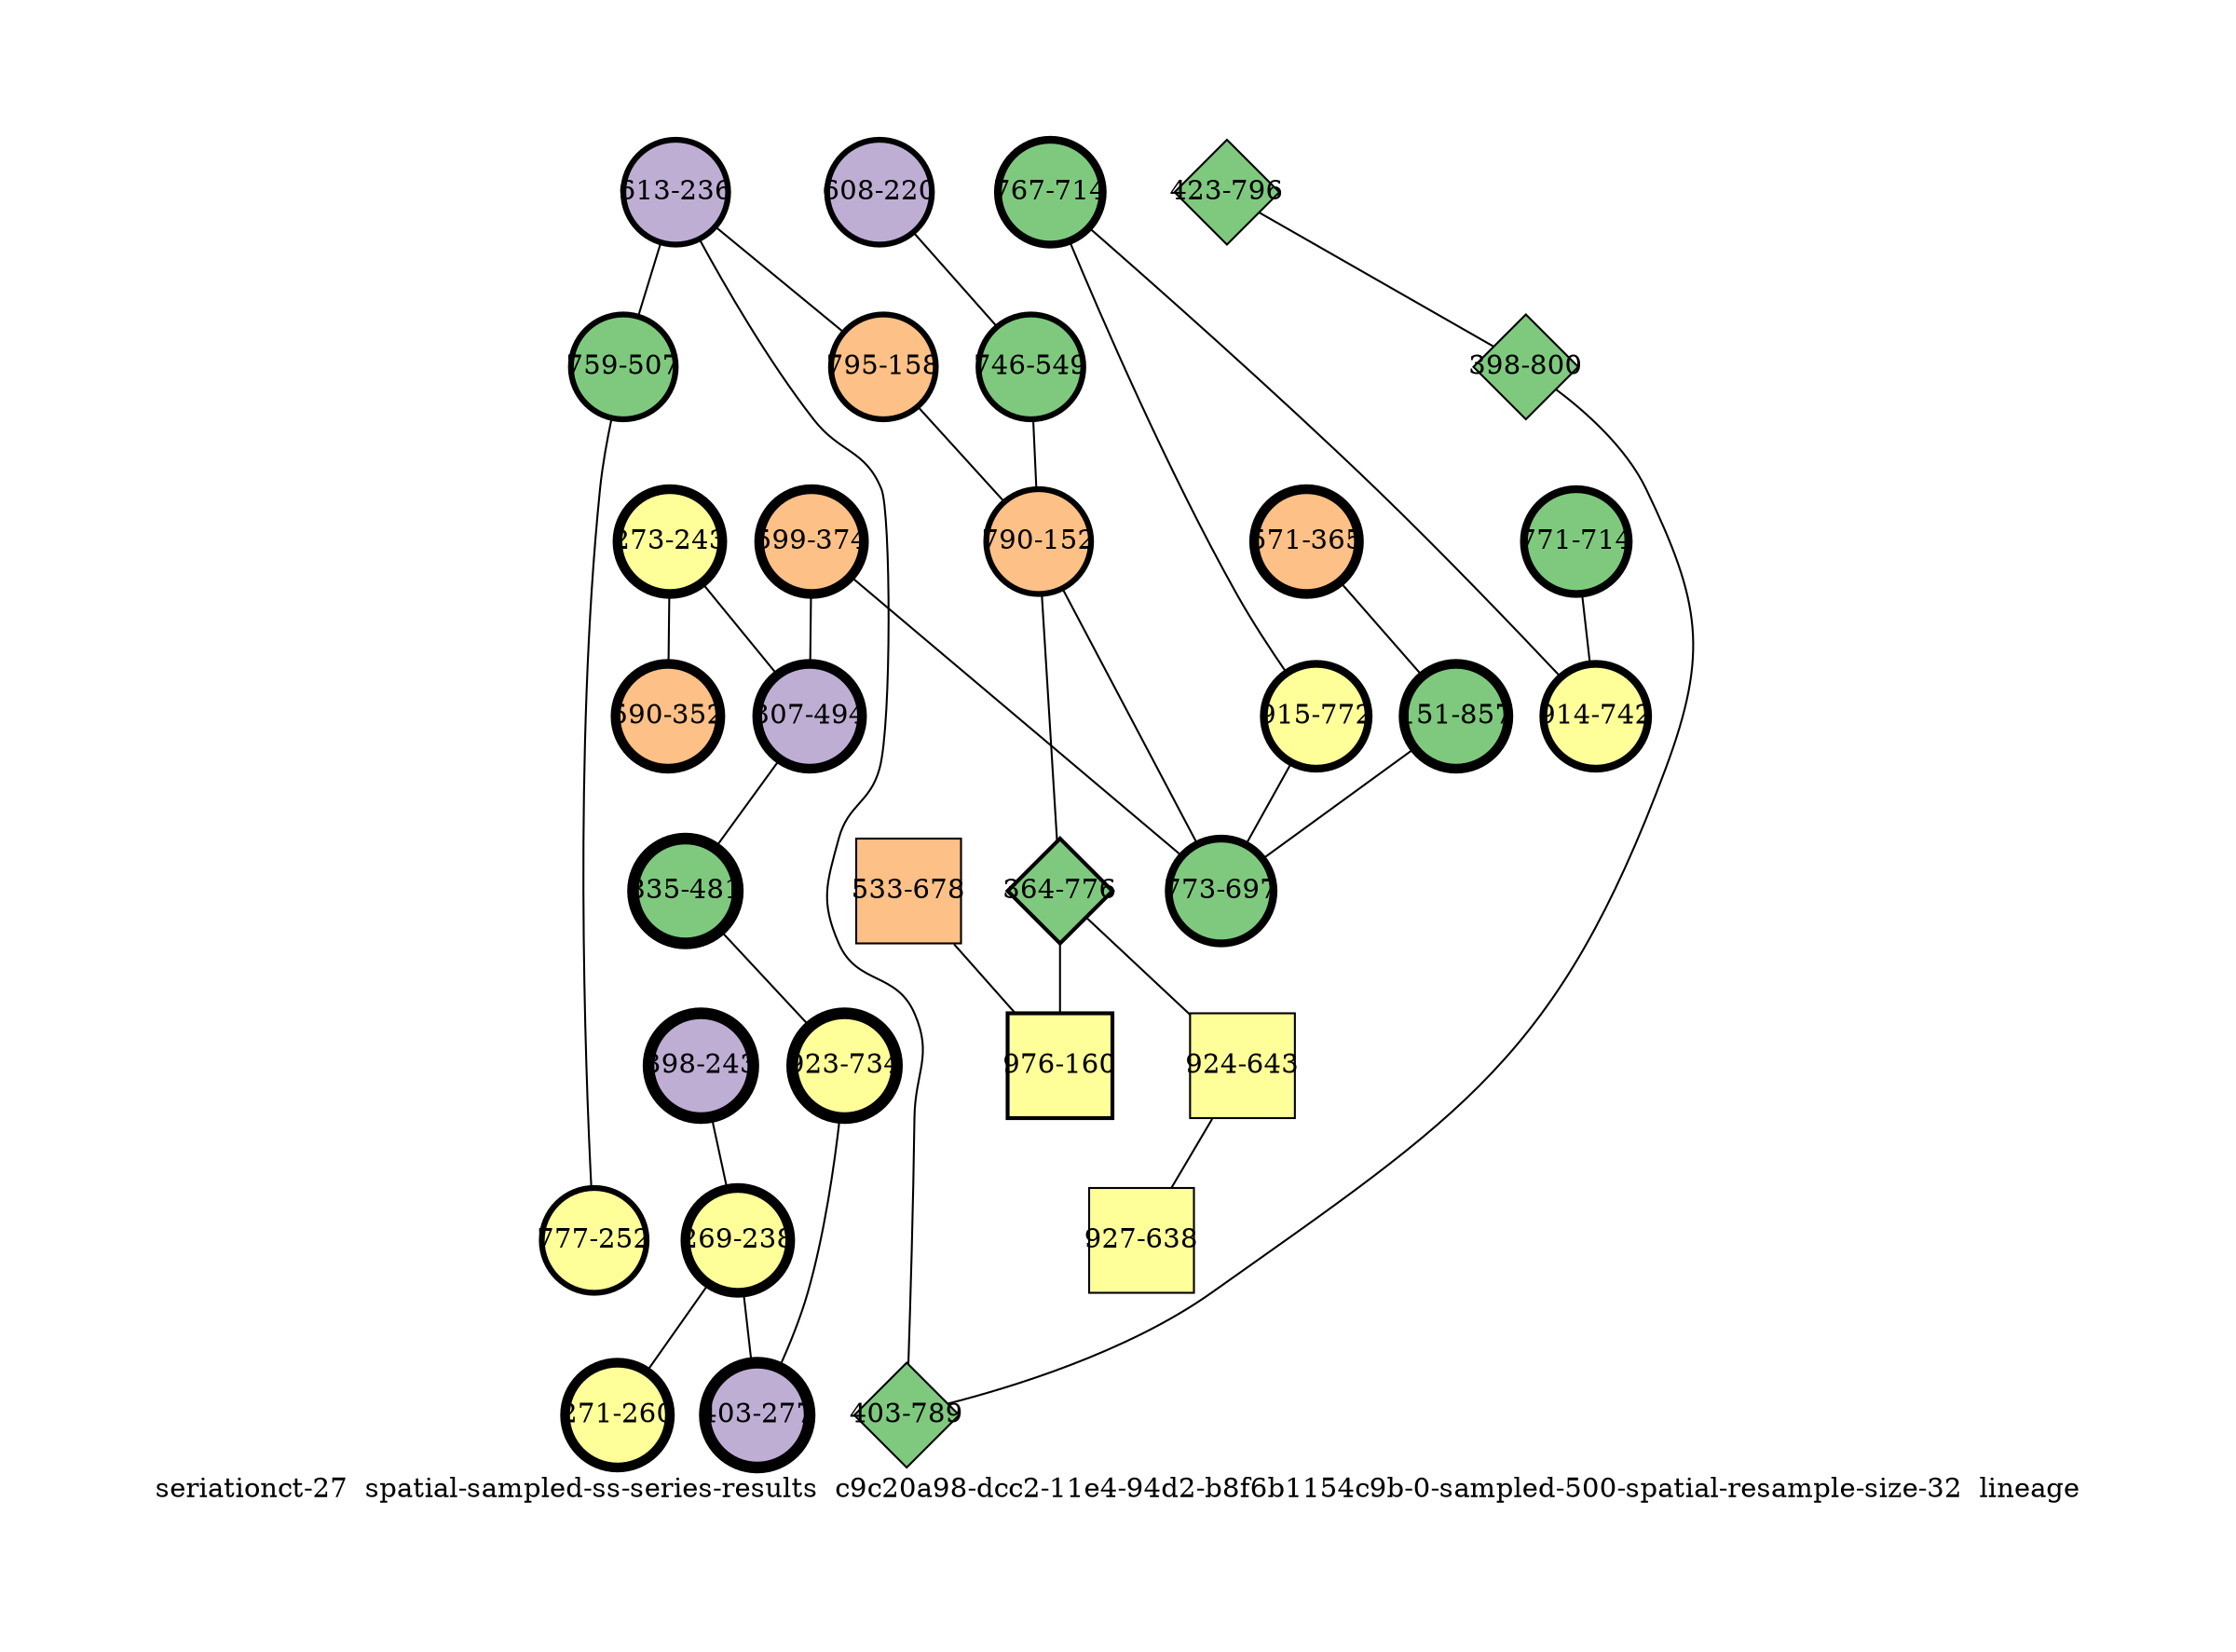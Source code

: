 strict graph "seriationct-27  spatial-sampled-ss-series-results  c9c20a98-dcc2-11e4-94d2-b8f6b1154c9b-0-sampled-500-spatial-resample-size-32  lineage" {
labelloc=b;
ratio=auto;
pad="1.0";
label="seriationct-27  spatial-sampled-ss-series-results  c9c20a98-dcc2-11e4-94d2-b8f6b1154c9b-0-sampled-500-spatial-resample-size-32  lineage";
node [width="0.75", style=filled, fixedsize=true, height="0.75", shape=circle, label=""];
0 [xCoordinate="243.0", appears_in_slice=5, yCoordinate="273.0", colorscheme=accent6, lineage_id=0, short_label="273-243", label="273-243", shape=circle, cluster_id=3, fillcolor=4, size="500.0", id=0, penwidth="5.0"];
1 [xCoordinate="352.0", appears_in_slice=5, yCoordinate="590.0", colorscheme=accent6, lineage_id=0, short_label="590-352", label="590-352", shape=circle, cluster_id=2, fillcolor=3, size="500.0", id=1, penwidth="5.0"];
2 [xCoordinate="236.0", appears_in_slice=3, yCoordinate="613.0", colorscheme=accent6, lineage_id=0, short_label="613-236", label="613-236", shape=circle, cluster_id=1, fillcolor=2, size="500.0", id=2, penwidth="3.0"];
3 [xCoordinate="374.0", appears_in_slice=5, yCoordinate="599.0", colorscheme=accent6, lineage_id=0, short_label="599-374", label="599-374", shape=circle, cluster_id=2, fillcolor=3, size="500.0", id=3, penwidth="5.0"];
4 [xCoordinate="507.0", appears_in_slice=3, yCoordinate="759.0", colorscheme=accent6, lineage_id=0, short_label="759-507", label="759-507", shape=circle, cluster_id=0, fillcolor=1, size="500.0", id=4, penwidth="3.0"];
5 [xCoordinate="365.0", appears_in_slice=5, yCoordinate="571.0", colorscheme=accent6, lineage_id=0, short_label="571-365", label="571-365", shape=circle, cluster_id=2, fillcolor=3, size="500.0", id=7, penwidth="5.0"];
6 [xCoordinate="494.0", appears_in_slice=5, yCoordinate="307.0", colorscheme=accent6, lineage_id=0, short_label="307-494", label="307-494", shape=circle, cluster_id=1, fillcolor=2, size="500.0", id=6, penwidth="5.0"];
7 [xCoordinate="243.0", appears_in_slice=6, yCoordinate="398.0", colorscheme=accent6, lineage_id=0, short_label="398-243", label="398-243", shape=circle, cluster_id=1, fillcolor=2, size="500.0", id=5, penwidth="6.0"];
8 [xCoordinate="714.0", appears_in_slice=4, yCoordinate="771.0", colorscheme=accent6, lineage_id=0, short_label="771-714", label="771-714", shape=circle, cluster_id=0, fillcolor=1, size="500.0", id=8, penwidth="4.0"];
9 [xCoordinate="220.0", appears_in_slice=3, yCoordinate="608.0", colorscheme=accent6, lineage_id=0, short_label="608-220", label="608-220", shape=circle, cluster_id=1, fillcolor=2, size="500.0", id=9, penwidth="3.0"];
10 [xCoordinate="238.0", appears_in_slice=5, yCoordinate="269.0", colorscheme=accent6, lineage_id=0, short_label="269-238", label="269-238", shape=circle, cluster_id=3, fillcolor=4, size="500.0", id=10, penwidth="5.0"];
11 [xCoordinate="796.0", appears_in_slice=1, yCoordinate="423.0", colorscheme=accent6, lineage_id=2, short_label="423-796", label="423-796", shape=diamond, cluster_id=0, fillcolor=1, size="500.0", id=11, penwidth="1.0"];
12 [xCoordinate="678.0", appears_in_slice=1, yCoordinate="533.0", colorscheme=accent6, lineage_id=1, short_label="533-678", label="533-678", shape=square, cluster_id=2, fillcolor=3, size="500.0", id=14, penwidth="1.0"];
13 [xCoordinate="714.0", appears_in_slice=4, yCoordinate="767.0", colorscheme=accent6, lineage_id=0, short_label="767-714", label="767-714", shape=circle, cluster_id=0, fillcolor=1, size="500.0", id=13, penwidth="4.0"];
14 [xCoordinate="800.0", appears_in_slice=1, yCoordinate="398.0", colorscheme=accent6, lineage_id=2, short_label="398-800", label="398-800", shape=diamond, cluster_id=0, fillcolor=1, size="500.0", id=12, penwidth="1.0"];
15 [xCoordinate="549.0", appears_in_slice=3, yCoordinate="746.0", colorscheme=accent6, lineage_id=0, short_label="746-549", label="746-549", shape=circle, cluster_id=0, fillcolor=1, size="500.0", id=15, penwidth="3.0"];
16 [xCoordinate="252.0", appears_in_slice=3, yCoordinate="777.0", colorscheme=accent6, lineage_id=0, short_label="777-252", label="777-252", shape=circle, cluster_id=3, fillcolor=4, size="500.0", id=16, penwidth="3.0"];
17 [xCoordinate="158.0", appears_in_slice=3, yCoordinate="795.0", colorscheme=accent6, lineage_id=0, short_label="795-158", label="795-158", shape=circle, cluster_id=2, fillcolor=3, size="500.0", id=17, penwidth="3.0"];
18 [xCoordinate="789.0", appears_in_slice=1, yCoordinate="403.0", colorscheme=accent6, lineage_id=2, short_label="403-789", label="403-789", shape=diamond, cluster_id=0, fillcolor=1, size="500.0", id=22, penwidth="1.0"];
19 [xCoordinate="742.0", appears_in_slice=4, yCoordinate="914.0", colorscheme=accent6, lineage_id=0, short_label="914-742", label="914-742", shape=circle, cluster_id=3, fillcolor=4, size="500.0", id=26, penwidth="4.0"];
20 [xCoordinate="152.0", appears_in_slice=3, yCoordinate="790.0", colorscheme=accent6, lineage_id=0, short_label="790-152", label="790-152", shape=circle, cluster_id=2, fillcolor=3, size="500.0", id=20, penwidth="3.0"];
21 [xCoordinate="481.0", appears_in_slice=6, yCoordinate="835.0", colorscheme=accent6, lineage_id=0, short_label="835-481", label="835-481", shape=circle, cluster_id=0, fillcolor=1, size="500.0", id=21, penwidth="6.0"];
22 [xCoordinate="776.0", appears_in_slice=2, yCoordinate="364.0", colorscheme=accent6, lineage_id=2, short_label="364-776", label="364-776", shape=diamond, cluster_id=0, fillcolor=1, size="500.0", id=18, penwidth="2.0"];
23 [xCoordinate="772.0", appears_in_slice=4, yCoordinate="915.0", colorscheme=accent6, lineage_id=0, short_label="915-772", label="915-772", shape=circle, cluster_id=3, fillcolor=4, size="500.0", id=23, penwidth="4.0"];
24 [xCoordinate="643.0", appears_in_slice=1, yCoordinate="924.0", colorscheme=accent6, lineage_id=1, short_label="924-643", label="924-643", shape=square, cluster_id=3, fillcolor=4, size="500.0", id=24, penwidth="1.0"];
25 [xCoordinate="857.0", appears_in_slice=5, yCoordinate="151.0", colorscheme=accent6, lineage_id=0, short_label="151-857", label="151-857", shape=circle, cluster_id=0, fillcolor=1, size="500.0", id=25, penwidth="5.0"];
26 [xCoordinate="697.0", appears_in_slice=4, yCoordinate="773.0", colorscheme=accent6, lineage_id=0, short_label="773-697", label="773-697", shape=circle, cluster_id=0, fillcolor=1, size="500.0", id=19, penwidth="4.0"];
27 [xCoordinate="734.0", appears_in_slice=6, yCoordinate="923.0", colorscheme=accent6, lineage_id=0, short_label="923-734", label="923-734", shape=circle, cluster_id=3, fillcolor=4, size="500.0", id=27, penwidth="6.0"];
28 [xCoordinate="638.0", appears_in_slice=1, yCoordinate="927.0", colorscheme=accent6, lineage_id=1, short_label="927-638", label="927-638", shape=square, cluster_id=3, fillcolor=4, size="500.0", id=28, penwidth="1.0"];
29 [xCoordinate="277.0", appears_in_slice=6, yCoordinate="403.0", colorscheme=accent6, lineage_id=0, short_label="403-277", label="403-277", shape=circle, cluster_id=1, fillcolor=2, size="500.0", id=29, penwidth="6.0"];
30 [xCoordinate="160.0", appears_in_slice=2, yCoordinate="976.0", colorscheme=accent6, lineage_id=1, short_label="976-160", label="976-160", shape=square, cluster_id=3, fillcolor=4, size="500.0", id=30, penwidth="2.0"];
31 [xCoordinate="260.0", appears_in_slice=5, yCoordinate="271.0", colorscheme=accent6, lineage_id=0, short_label="271-260", label="271-260", shape=circle, cluster_id=3, fillcolor=4, size="500.0", id=31, penwidth="5.0"];
0 -- 1  [inverseweight="17.9721288672", weight="0.055641710973"];
0 -- 6  [inverseweight="12.9099444874", weight="0.0774596669241"];
2 -- 17  [inverseweight="17.06971855", weight="0.0585832740635"];
2 -- 18  [inverseweight="2.04376365047", weight="0.489293368032"];
2 -- 4  [inverseweight="4.03225806452", weight="0.248"];
3 -- 26  [inverseweight="1.92704341702", weight="0.518929667681"];
3 -- 6  [inverseweight="11.7266257455", weight="0.0852760224213"];
4 -- 16  [inverseweight="20.1455741006", weight="0.049638694584"];
5 -- 25  [inverseweight="22.6339365106", weight="0.0441814440687"];
6 -- 21  [inverseweight="4.20093909887", weight="0.238042013099"];
7 -- 10  [inverseweight="4.45576878625", weight="0.224428162226"];
8 -- 19  [inverseweight="32.8266082149", weight="0.0304630924235"];
9 -- 15  [inverseweight="50.5076272276", weight="0.0197989898732"];
10 -- 31  [inverseweight="28.7717668824", weight="0.034756294394"];
10 -- 29  [inverseweight="3.16000327629", weight="0.316455368101"];
11 -- 14  [inverseweight="16.9906916508", weight="0.0588557558782"];
12 -- 30  [inverseweight="1.25364084535", weight="0.797676626209"];
13 -- 19  [inverseweight="14.1308354736", weight="0.0707672240518"];
13 -- 23  [inverseweight="2.9062891557", weight="0.344081385721"];
14 -- 18  [inverseweight="41.9590679148", weight="0.0238327505756"];
15 -- 20  [inverseweight="2.66766278008", weight="0.374859973857"];
17 -- 20  [inverseweight="20.6901472151", weight="0.0483321838944"];
20 -- 26  [inverseweight="1.62473021564", weight="0.615486799209"];
20 -- 22  [inverseweight="1.40365290325", weight="0.712426838349"];
21 -- 27  [inverseweight="22.360679775", weight="0.04472135955"];
22 -- 24  [inverseweight="1.59585666205", weight="0.626622693493"];
22 -- 30  [inverseweight="14.2915487619", weight="0.0699714227381"];
23 -- 26  [inverseweight="2.88281418845", weight="0.346883265667"];
24 -- 28  [inverseweight="17.9489539654", weight="0.0557135531087"];
25 -- 26  [inverseweight="1.97003130641", weight="0.507606146535"];
27 -- 29  [inverseweight="21.3200716356", weight="0.0469041575982"];
}
